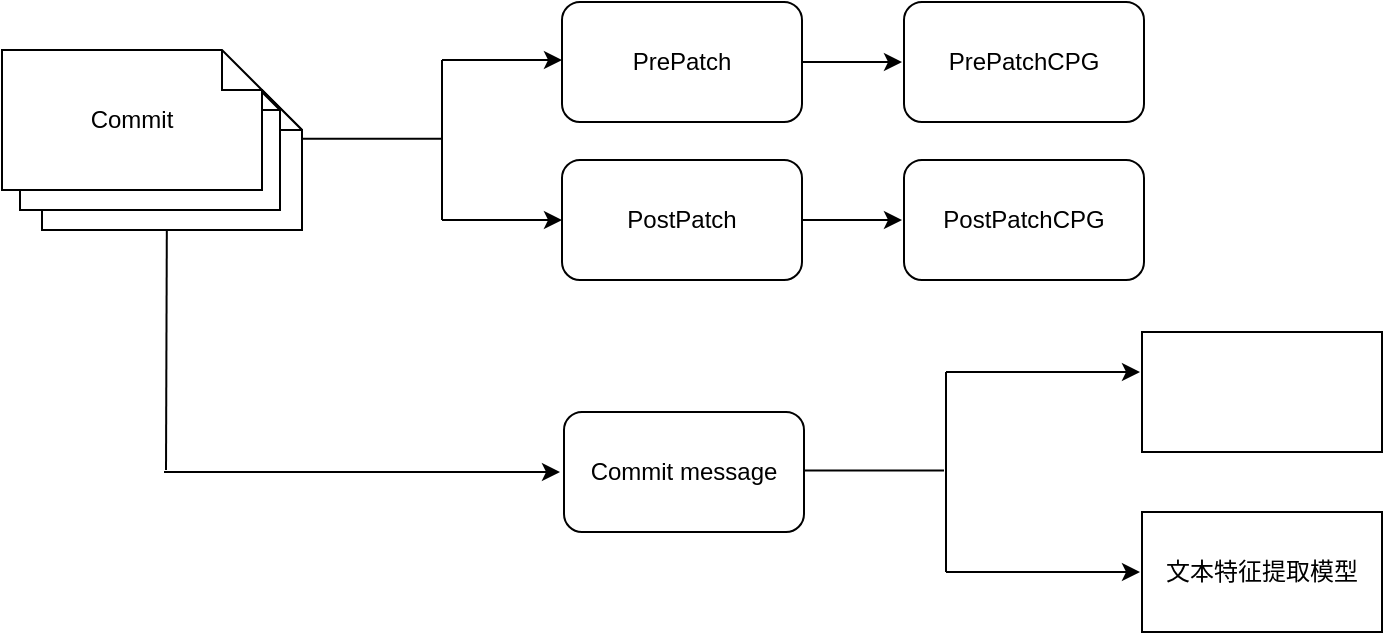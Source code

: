 <mxfile version="21.2.1" type="github">
  <diagram name="第 1 页" id="AJSdKsO4C3Va9-b6ls6C">
    <mxGraphModel dx="1134" dy="706" grid="1" gridSize="10" guides="1" tooltips="1" connect="1" arrows="1" fold="1" page="1" pageScale="1" pageWidth="827" pageHeight="1169" math="0" shadow="0">
      <root>
        <mxCell id="0" />
        <mxCell id="1" parent="0" />
        <mxCell id="vWMWjwVAAwe9uqM1hpxN-3" value="Note" style="shape=note;size=20;whiteSpace=wrap;html=1;" vertex="1" parent="1">
          <mxGeometry x="130" y="320" width="130" height="70" as="geometry" />
        </mxCell>
        <mxCell id="vWMWjwVAAwe9uqM1hpxN-4" value="Note" style="shape=note;size=20;whiteSpace=wrap;html=1;" vertex="1" parent="1">
          <mxGeometry x="130" y="320" width="130" height="70" as="geometry" />
        </mxCell>
        <mxCell id="vWMWjwVAAwe9uqM1hpxN-5" value="Note" style="shape=note;size=20;whiteSpace=wrap;html=1;" vertex="1" parent="1">
          <mxGeometry x="119" y="310" width="130" height="70" as="geometry" />
        </mxCell>
        <mxCell id="vWMWjwVAAwe9uqM1hpxN-6" value="Commit" style="shape=note;size=20;whiteSpace=wrap;html=1;" vertex="1" parent="1">
          <mxGeometry x="110" y="300" width="130" height="70" as="geometry" />
        </mxCell>
        <mxCell id="vWMWjwVAAwe9uqM1hpxN-9" value="" style="endArrow=none;html=1;rounded=0;" edge="1" parent="1">
          <mxGeometry width="50" height="50" relative="1" as="geometry">
            <mxPoint x="260" y="344.41" as="sourcePoint" />
            <mxPoint x="330" y="344.41" as="targetPoint" />
          </mxGeometry>
        </mxCell>
        <mxCell id="vWMWjwVAAwe9uqM1hpxN-10" value="" style="endArrow=none;html=1;rounded=0;" edge="1" parent="1">
          <mxGeometry width="50" height="50" relative="1" as="geometry">
            <mxPoint x="330" y="385" as="sourcePoint" />
            <mxPoint x="330" y="305" as="targetPoint" />
          </mxGeometry>
        </mxCell>
        <mxCell id="vWMWjwVAAwe9uqM1hpxN-13" value="" style="endArrow=classic;html=1;rounded=0;" edge="1" parent="1">
          <mxGeometry width="50" height="50" relative="1" as="geometry">
            <mxPoint x="330" y="305" as="sourcePoint" />
            <mxPoint x="390" y="305" as="targetPoint" />
          </mxGeometry>
        </mxCell>
        <mxCell id="vWMWjwVAAwe9uqM1hpxN-14" value="" style="endArrow=classic;html=1;rounded=0;" edge="1" parent="1">
          <mxGeometry width="50" height="50" relative="1" as="geometry">
            <mxPoint x="330" y="385" as="sourcePoint" />
            <mxPoint x="390" y="385" as="targetPoint" />
          </mxGeometry>
        </mxCell>
        <mxCell id="vWMWjwVAAwe9uqM1hpxN-29" style="edgeStyle=orthogonalEdgeStyle;rounded=0;orthogonalLoop=1;jettySize=auto;html=1;" edge="1" parent="1" source="vWMWjwVAAwe9uqM1hpxN-15">
          <mxGeometry relative="1" as="geometry">
            <mxPoint x="560" y="306" as="targetPoint" />
          </mxGeometry>
        </mxCell>
        <mxCell id="vWMWjwVAAwe9uqM1hpxN-15" value="PrePatch" style="rounded=1;whiteSpace=wrap;html=1;" vertex="1" parent="1">
          <mxGeometry x="390" y="276" width="120" height="60" as="geometry" />
        </mxCell>
        <mxCell id="vWMWjwVAAwe9uqM1hpxN-32" style="edgeStyle=orthogonalEdgeStyle;rounded=0;orthogonalLoop=1;jettySize=auto;html=1;" edge="1" parent="1" source="vWMWjwVAAwe9uqM1hpxN-16">
          <mxGeometry relative="1" as="geometry">
            <mxPoint x="560" y="385" as="targetPoint" />
          </mxGeometry>
        </mxCell>
        <mxCell id="vWMWjwVAAwe9uqM1hpxN-16" value="PostPatch" style="rounded=1;whiteSpace=wrap;html=1;" vertex="1" parent="1">
          <mxGeometry x="390" y="355" width="120" height="60" as="geometry" />
        </mxCell>
        <mxCell id="vWMWjwVAAwe9uqM1hpxN-18" value="" style="endArrow=none;html=1;rounded=0;" edge="1" parent="1">
          <mxGeometry width="50" height="50" relative="1" as="geometry">
            <mxPoint x="192" y="510" as="sourcePoint" />
            <mxPoint x="192.41" y="390" as="targetPoint" />
          </mxGeometry>
        </mxCell>
        <mxCell id="vWMWjwVAAwe9uqM1hpxN-19" value="" style="endArrow=classic;html=1;rounded=0;" edge="1" parent="1">
          <mxGeometry width="50" height="50" relative="1" as="geometry">
            <mxPoint x="191" y="511" as="sourcePoint" />
            <mxPoint x="389" y="511" as="targetPoint" />
          </mxGeometry>
        </mxCell>
        <mxCell id="vWMWjwVAAwe9uqM1hpxN-20" value="Commit message" style="rounded=1;whiteSpace=wrap;html=1;" vertex="1" parent="1">
          <mxGeometry x="391" y="481" width="120" height="60" as="geometry" />
        </mxCell>
        <mxCell id="vWMWjwVAAwe9uqM1hpxN-23" value="" style="endArrow=none;html=1;rounded=0;" edge="1" parent="1">
          <mxGeometry width="50" height="50" relative="1" as="geometry">
            <mxPoint x="511" y="510.29" as="sourcePoint" />
            <mxPoint x="581" y="510.29" as="targetPoint" />
          </mxGeometry>
        </mxCell>
        <mxCell id="vWMWjwVAAwe9uqM1hpxN-24" value="" style="endArrow=none;html=1;rounded=0;" edge="1" parent="1">
          <mxGeometry width="50" height="50" relative="1" as="geometry">
            <mxPoint x="582" y="561" as="sourcePoint" />
            <mxPoint x="582" y="461" as="targetPoint" />
          </mxGeometry>
        </mxCell>
        <mxCell id="vWMWjwVAAwe9uqM1hpxN-26" value="" style="endArrow=classic;html=1;rounded=0;" edge="1" parent="1">
          <mxGeometry width="50" height="50" relative="1" as="geometry">
            <mxPoint x="582" y="461" as="sourcePoint" />
            <mxPoint x="679" y="461" as="targetPoint" />
          </mxGeometry>
        </mxCell>
        <mxCell id="vWMWjwVAAwe9uqM1hpxN-27" value="" style="endArrow=classic;html=1;rounded=0;" edge="1" parent="1">
          <mxGeometry width="50" height="50" relative="1" as="geometry">
            <mxPoint x="582" y="561" as="sourcePoint" />
            <mxPoint x="679" y="561" as="targetPoint" />
          </mxGeometry>
        </mxCell>
        <mxCell id="vWMWjwVAAwe9uqM1hpxN-28" value="文本特征提取模型" style="rounded=0;whiteSpace=wrap;html=1;" vertex="1" parent="1">
          <mxGeometry x="680" y="531" width="120" height="60" as="geometry" />
        </mxCell>
        <mxCell id="vWMWjwVAAwe9uqM1hpxN-31" value="PrePatchCPG" style="rounded=1;whiteSpace=wrap;html=1;" vertex="1" parent="1">
          <mxGeometry x="561" y="276" width="120" height="60" as="geometry" />
        </mxCell>
        <mxCell id="vWMWjwVAAwe9uqM1hpxN-33" value="PostPatchCPG" style="rounded=1;whiteSpace=wrap;html=1;" vertex="1" parent="1">
          <mxGeometry x="561" y="355" width="120" height="60" as="geometry" />
        </mxCell>
        <mxCell id="vWMWjwVAAwe9uqM1hpxN-34" value="" style="rounded=0;whiteSpace=wrap;html=1;" vertex="1" parent="1">
          <mxGeometry x="680" y="441" width="120" height="60" as="geometry" />
        </mxCell>
      </root>
    </mxGraphModel>
  </diagram>
</mxfile>
